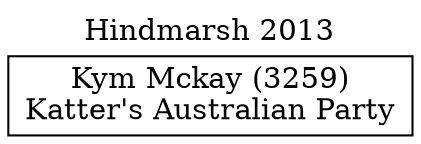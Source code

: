 // House preference flow
digraph "Kym Mckay (3259)_Hindmarsh_2013" {
	graph [label="Hindmarsh 2013" labelloc=t mclimit=10]
	node [shape=box]
	"Kym Mckay (3259)" [label="Kym Mckay (3259)
Katter's Australian Party"]
}
